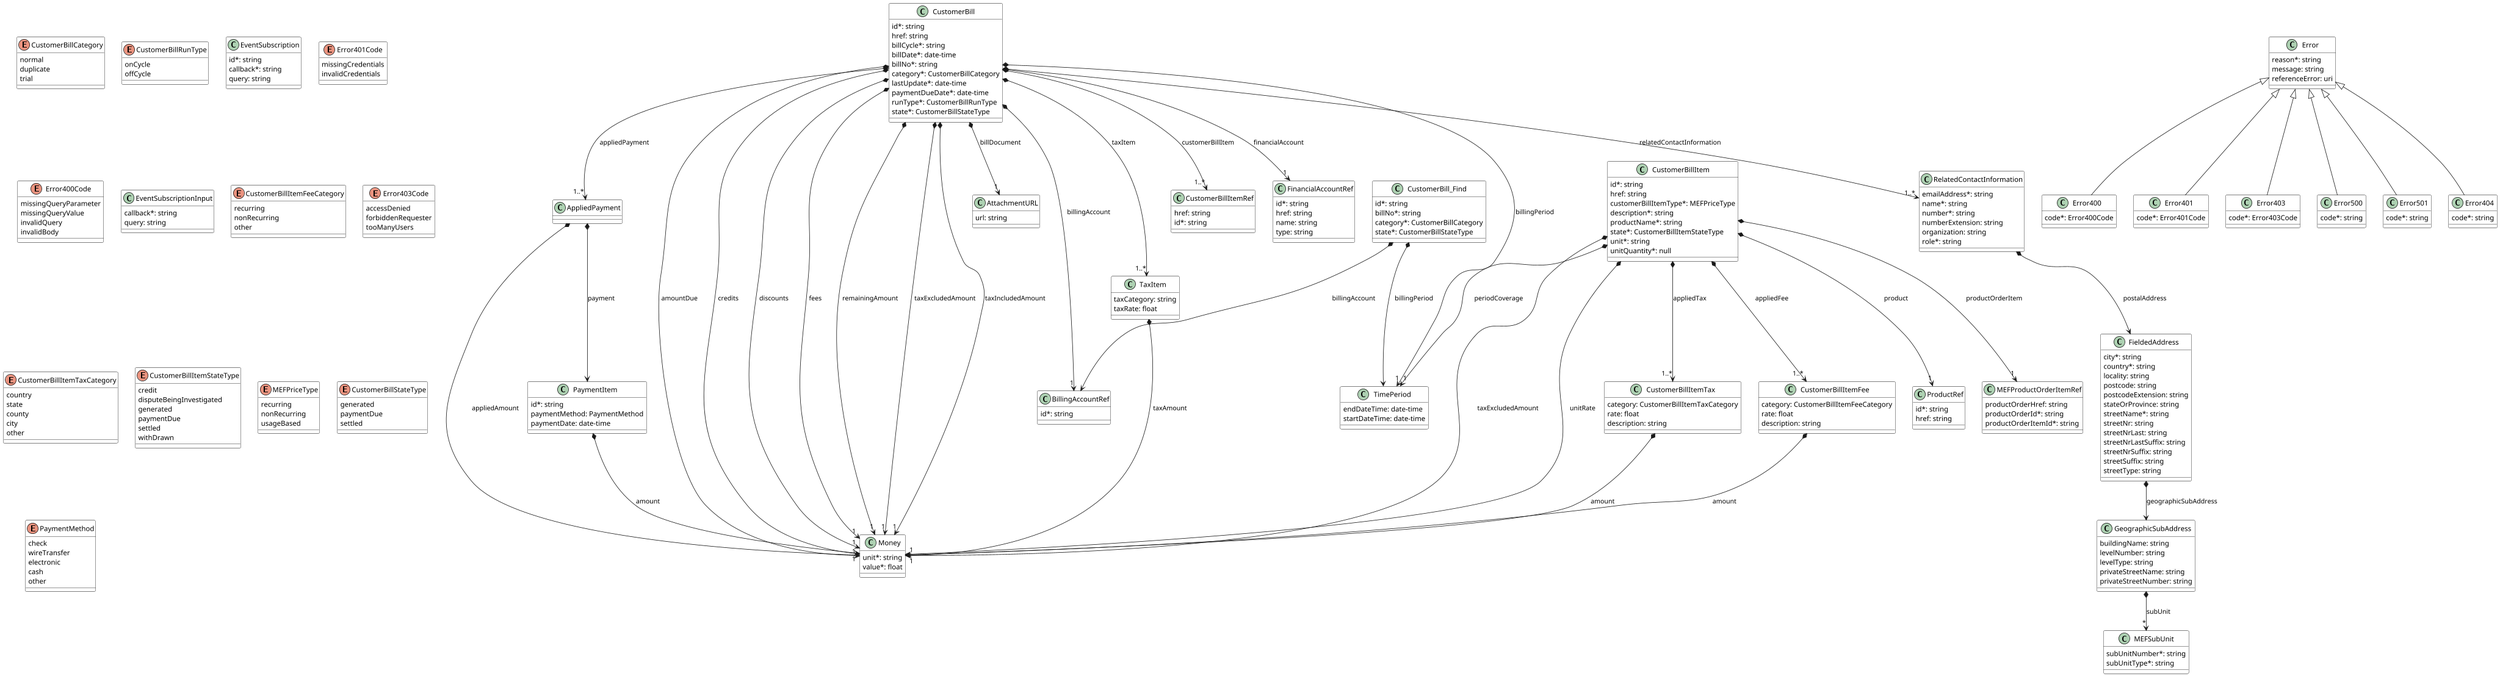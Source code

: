 @startuml
skinparam {
    ClassBackgroundColor White
    ClassBorderColor Black
}
scale 4096 width
class AppliedPayment {

}

AppliedPayment *--> Money : appliedAmount
AppliedPayment *--> PaymentItem : payment


class AttachmentURL {

    url: string
}



class BillingAccountRef {

    id*: string
}



class CustomerBill {

    id*: string
    href: string
    billCycle*: string
    billDate*: date-time
    billNo*: string
    category*: CustomerBillCategory
    lastUpdate*: date-time
    paymentDueDate*: date-time
    runType*: CustomerBillRunType
    state*: CustomerBillStateType
}

CustomerBill *-->"1" Money : amountDue
CustomerBill *-->"1..*" AppliedPayment : appliedPayment
CustomerBill *-->"1" BillingAccountRef : billingAccount
CustomerBill *-->"1" AttachmentURL : billDocument
CustomerBill *-->"1" TimePeriod : billingPeriod
CustomerBill *-->"1" Money : credits
CustomerBill *-->"1..*" CustomerBillItemRef : customerBillItem
CustomerBill *-->"1" Money : discounts
CustomerBill *-->"1" Money : fees
CustomerBill *-->"1" FinancialAccountRef : financialAccount
CustomerBill *-->"1..*" RelatedContactInformation : relatedContactInformation
CustomerBill *-->"1" Money : remainingAmount
CustomerBill *-->"1" Money : taxExcludedAmount
CustomerBill *-->"1" Money : taxIncludedAmount
CustomerBill *-->"1..*" TaxItem : taxItem


class CustomerBillItem {

    id*: string
    href: string
    customerBillItemType*: MEFPriceType
    description*: string
    productName*: string
    state*: CustomerBillItemStateType
    unit*: string
    unitQuantity*: null
}

CustomerBillItem *-->"1..*" CustomerBillItemTax : appliedTax
CustomerBillItem *-->"1..*" CustomerBillItemFee : appliedFee
CustomerBillItem *-->"1" TimePeriod : periodCoverage
CustomerBillItem *-->"1" ProductRef : product
CustomerBillItem *-->"1" MEFProductOrderItemRef : productOrderItem
CustomerBillItem *-->"1" Money : taxExcludedAmount
CustomerBillItem *-->"1" Money : unitRate


class CustomerBillItemFee {

    category: CustomerBillItemFeeCategory
    rate: float
    description: string
}

CustomerBillItemFee *--> Money : amount


enum CustomerBillCategory {

    normal
    duplicate
    trial
}
class CustomerBillItemRef {

    href: string
    id*: string
}



class CustomerBillItemTax {

    category: CustomerBillItemTaxCategory
    rate: float
    description: string
}

CustomerBillItemTax *--> Money : amount


class CustomerBill_Find {

    id*: string
    billNo*: string
    category*: CustomerBillCategory
    state*: CustomerBillStateType
}

CustomerBill_Find *--> BillingAccountRef : billingAccount
CustomerBill_Find *--> TimePeriod : billingPeriod


class Error400 {

    code*: Error400Code
}
Error <|-- Error400



class Error401 {

    code*: Error401Code
}
Error <|-- Error401



class Error403 {

    code*: Error403Code
}
Error <|-- Error403



class Error500 {

    code*: string
}
Error <|-- Error500


class Error501 {

    code*: string
}
Error <|-- Error501



enum CustomerBillRunType {

    onCycle
    offCycle
}
class EventSubscription {

    id*: string
    callback*: string
    query: string
}



class FieldedAddress {

    city*: string
    country*: string
    locality: string
    postcode: string
    postcodeExtension: string
    stateOrProvince: string
    streetName*: string
    streetNr: string
    streetNrLast: string
    streetNrLastSuffix: string
    streetNrSuffix: string
    streetSuffix: string
    streetType: string
}

FieldedAddress *--> GeographicSubAddress : geographicSubAddress


class FinancialAccountRef {

    id*: string
    href: string
    name: string
    type: string
}



class Money {

    unit*: string
    value*: float
}



class PaymentItem {

    id*: string
    paymentMethod: PaymentMethod
    paymentDate: date-time
}

PaymentItem *--> Money : amount


class ProductRef {

    id*: string
    href: string
}



class RelatedContactInformation {

    emailAddress*: string
    name*: string
    number*: string
    numberExtension: string
    organization: string
    role*: string
}

RelatedContactInformation *--> FieldedAddress : postalAddress


enum Error401Code {

    missingCredentials
    invalidCredentials
}
enum Error400Code {

    missingQueryParameter
    missingQueryValue
    invalidQuery
    invalidBody
}
class Error404 {

    code*: string
}
Error <|-- Error404



class Error {

    reason*: string
    message: string
    referenceError: uri
}



class EventSubscriptionInput {

    callback*: string
    query: string
}



class GeographicSubAddress {

    buildingName: string
    levelNumber: string
    levelType: string
    privateStreetName: string
    privateStreetNumber: string
}

GeographicSubAddress *-->"*" MEFSubUnit : subUnit


class TaxItem {

    taxCategory: string
    taxRate: float
}

TaxItem *--> Money : taxAmount


enum CustomerBillItemFeeCategory {

    recurring
    nonRecurring
    other
}
enum Error403Code {

    accessDenied
    forbiddenRequester
    tooManyUsers
}
enum CustomerBillItemTaxCategory {

    country
    state
    county
    city
    other
}
enum CustomerBillItemStateType {

    credit
    disputeBeingInvestigated
    generated
    paymentDue
    settled
    withDrawn
}
enum MEFPriceType {

    recurring
    nonRecurring
    usageBased
}
enum CustomerBillStateType {

    generated
    paymentDue
    settled
}
class MEFProductOrderItemRef {

    productOrderHref: string
    productOrderId*: string
    productOrderItemId*: string
}



class MEFSubUnit {

    subUnitNumber*: string
    subUnitType*: string
}



enum PaymentMethod {

    check
    wireTransfer
    electronic
    cash
    other
}
class TimePeriod {

    endDateTime: date-time
    startDateTime: date-time
}



@enduml
